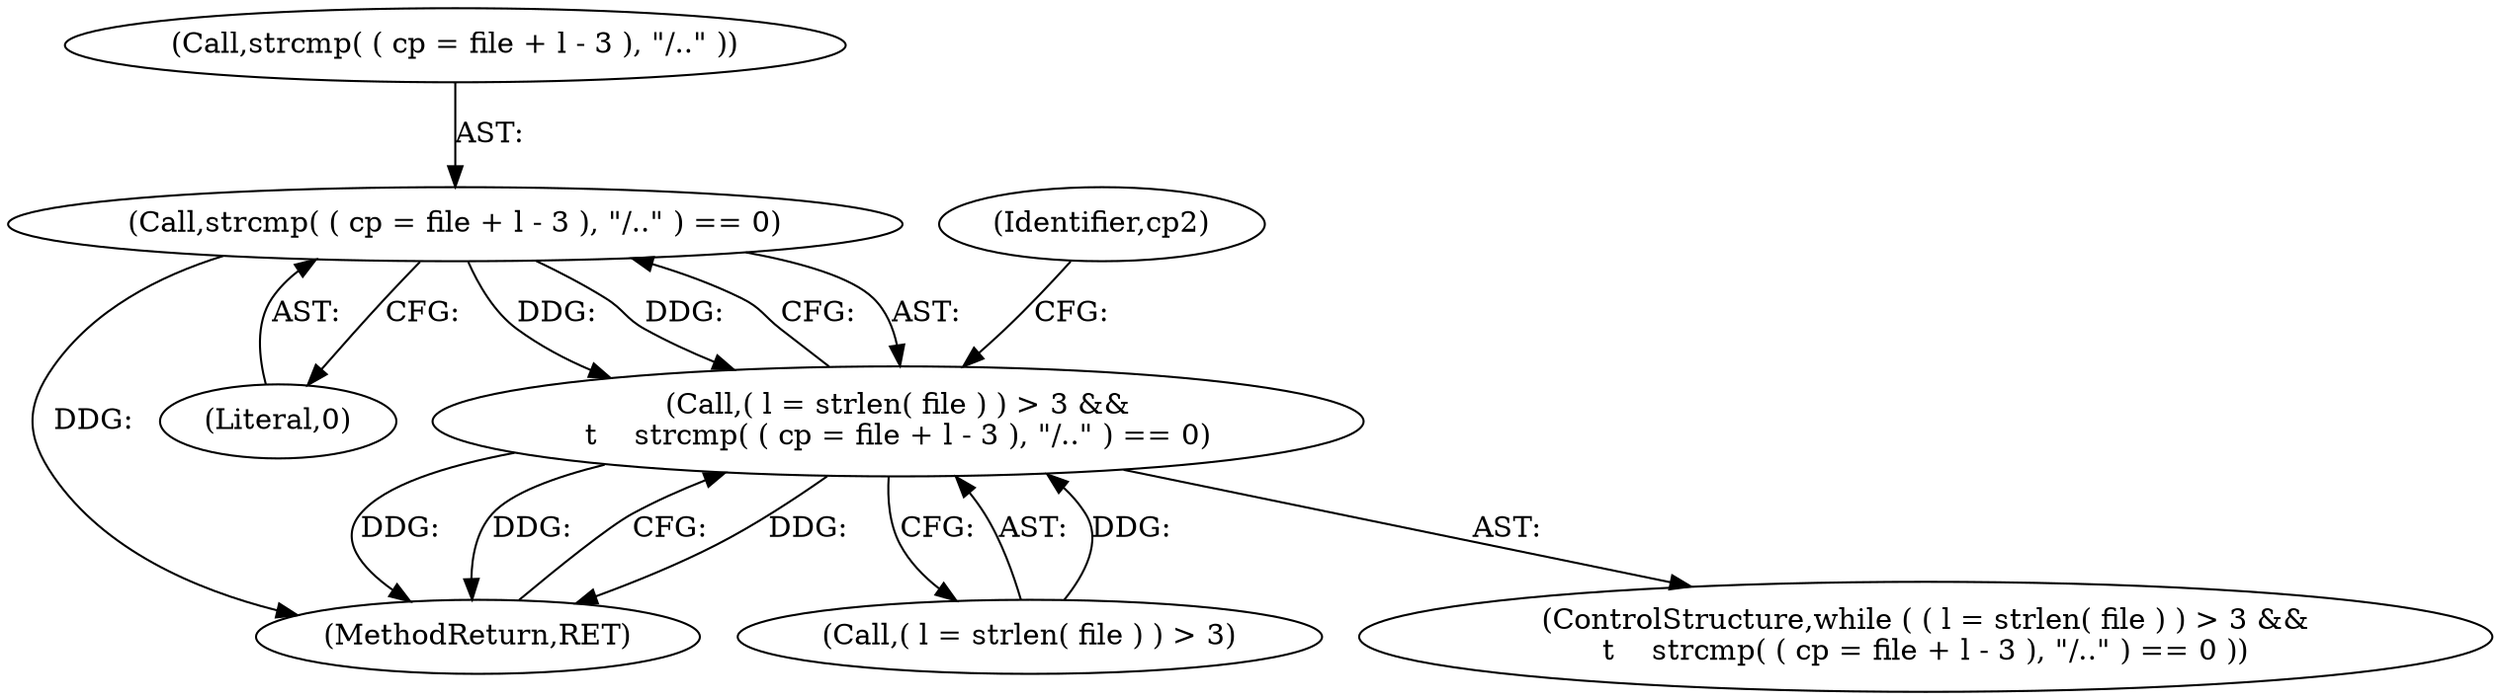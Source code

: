 digraph "0_sthttpd_c0dc63a49d8605649f1d8e4a96c9b468b0bff660@API" {
"1000246" [label="(Call,strcmp( ( cp = file + l - 3 ), \"/..\" ) == 0)"];
"1000239" [label="(Call,( l = strlen( file ) ) > 3 &&\n\t    strcmp( ( cp = file + l - 3 ), \"/..\" ) == 0)"];
"1000284" [label="(MethodReturn,RET)"];
"1000246" [label="(Call,strcmp( ( cp = file + l - 3 ), \"/..\" ) == 0)"];
"1000240" [label="(Call,( l = strlen( file ) ) > 3)"];
"1000256" [label="(Literal,0)"];
"1000247" [label="(Call,strcmp( ( cp = file + l - 3 ), \"/..\" ))"];
"1000238" [label="(ControlStructure,while ( ( l = strlen( file ) ) > 3 &&\n\t    strcmp( ( cp = file + l - 3 ), \"/..\" ) == 0 ))"];
"1000239" [label="(Call,( l = strlen( file ) ) > 3 &&\n\t    strcmp( ( cp = file + l - 3 ), \"/..\" ) == 0)"];
"1000260" [label="(Identifier,cp2)"];
"1000246" -> "1000239"  [label="AST: "];
"1000246" -> "1000256"  [label="CFG: "];
"1000247" -> "1000246"  [label="AST: "];
"1000256" -> "1000246"  [label="AST: "];
"1000239" -> "1000246"  [label="CFG: "];
"1000246" -> "1000284"  [label="DDG: "];
"1000246" -> "1000239"  [label="DDG: "];
"1000246" -> "1000239"  [label="DDG: "];
"1000239" -> "1000238"  [label="AST: "];
"1000239" -> "1000240"  [label="CFG: "];
"1000240" -> "1000239"  [label="AST: "];
"1000260" -> "1000239"  [label="CFG: "];
"1000284" -> "1000239"  [label="CFG: "];
"1000239" -> "1000284"  [label="DDG: "];
"1000239" -> "1000284"  [label="DDG: "];
"1000239" -> "1000284"  [label="DDG: "];
"1000240" -> "1000239"  [label="DDG: "];
}
